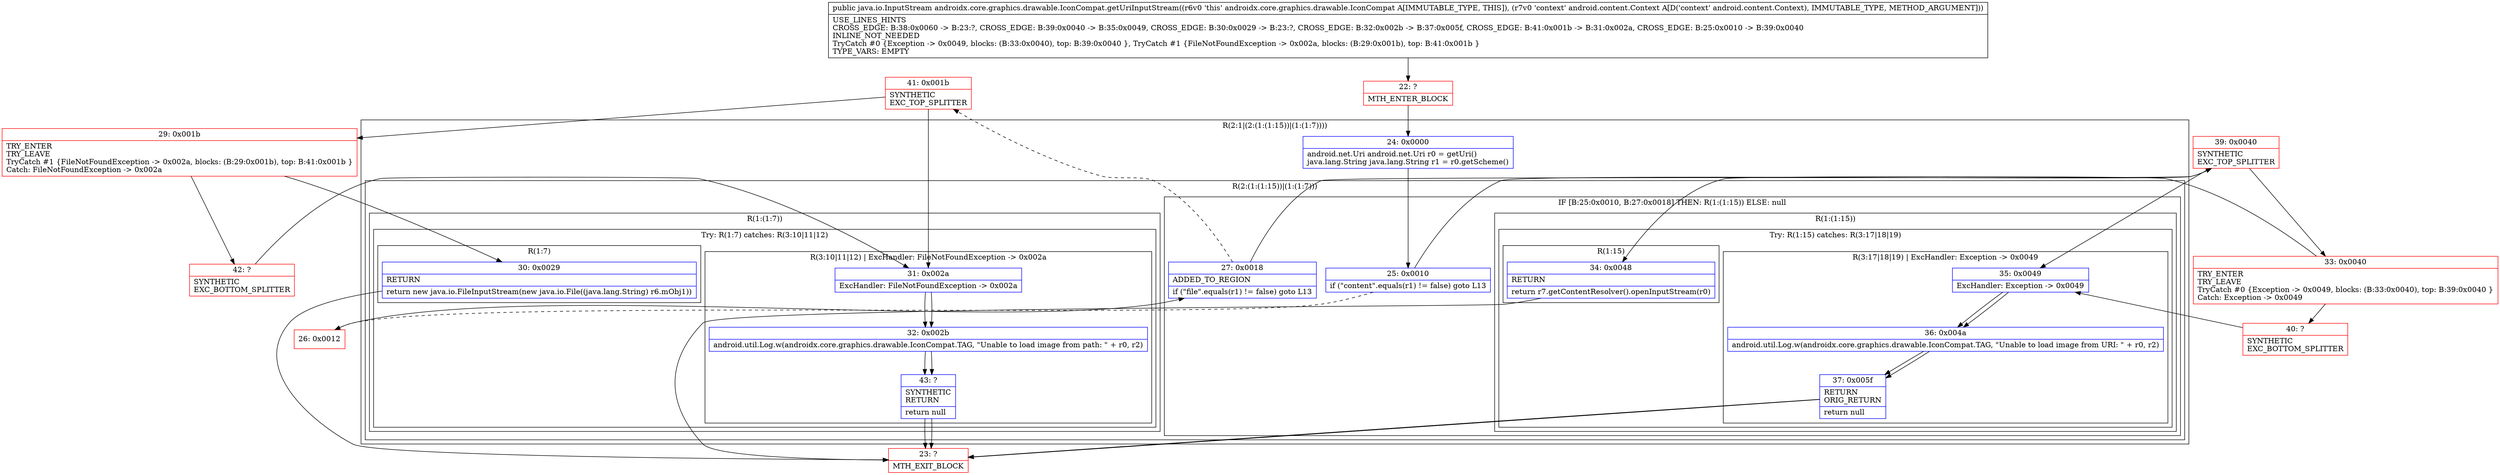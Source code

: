 digraph "CFG forandroidx.core.graphics.drawable.IconCompat.getUriInputStream(Landroid\/content\/Context;)Ljava\/io\/InputStream;" {
subgraph cluster_Region_1216499499 {
label = "R(2:1|(2:(1:(1:15))|(1:(1:7))))";
node [shape=record,color=blue];
Node_24 [shape=record,label="{24\:\ 0x0000|android.net.Uri android.net.Uri r0 = getUri()\ljava.lang.String java.lang.String r1 = r0.getScheme()\l}"];
subgraph cluster_Region_1468442019 {
label = "R(2:(1:(1:15))|(1:(1:7)))";
node [shape=record,color=blue];
subgraph cluster_IfRegion_292908001 {
label = "IF [B:25:0x0010, B:27:0x0018] THEN: R(1:(1:15)) ELSE: null";
node [shape=record,color=blue];
Node_25 [shape=record,label="{25\:\ 0x0010|if (\"content\".equals(r1) != false) goto L13\l}"];
Node_27 [shape=record,label="{27\:\ 0x0018|ADDED_TO_REGION\l|if (\"file\".equals(r1) != false) goto L13\l}"];
subgraph cluster_Region_350551005 {
label = "R(1:(1:15))";
node [shape=record,color=blue];
subgraph cluster_TryCatchRegion_1921937394 {
label = "Try: R(1:15) catches: R(3:17|18|19)";
node [shape=record,color=blue];
subgraph cluster_Region_1127271096 {
label = "R(1:15)";
node [shape=record,color=blue];
Node_34 [shape=record,label="{34\:\ 0x0048|RETURN\l|return r7.getContentResolver().openInputStream(r0)\l}"];
}
subgraph cluster_Region_1967214965 {
label = "R(3:17|18|19) | ExcHandler: Exception \-\> 0x0049\l";
node [shape=record,color=blue];
Node_35 [shape=record,label="{35\:\ 0x0049|ExcHandler: Exception \-\> 0x0049\l}"];
Node_36 [shape=record,label="{36\:\ 0x004a|android.util.Log.w(androidx.core.graphics.drawable.IconCompat.TAG, \"Unable to load image from URI: \" + r0, r2)\l}"];
Node_37 [shape=record,label="{37\:\ 0x005f|RETURN\lORIG_RETURN\l|return null\l}"];
}
}
}
}
subgraph cluster_Region_1929144853 {
label = "R(1:(1:7))";
node [shape=record,color=blue];
subgraph cluster_TryCatchRegion_271938132 {
label = "Try: R(1:7) catches: R(3:10|11|12)";
node [shape=record,color=blue];
subgraph cluster_Region_591157660 {
label = "R(1:7)";
node [shape=record,color=blue];
Node_30 [shape=record,label="{30\:\ 0x0029|RETURN\l|return new java.io.FileInputStream(new java.io.File((java.lang.String) r6.mObj1))\l}"];
}
subgraph cluster_Region_1272225447 {
label = "R(3:10|11|12) | ExcHandler: FileNotFoundException \-\> 0x002a\l";
node [shape=record,color=blue];
Node_31 [shape=record,label="{31\:\ 0x002a|ExcHandler: FileNotFoundException \-\> 0x002a\l}"];
Node_32 [shape=record,label="{32\:\ 0x002b|android.util.Log.w(androidx.core.graphics.drawable.IconCompat.TAG, \"Unable to load image from path: \" + r0, r2)\l}"];
Node_43 [shape=record,label="{43\:\ ?|SYNTHETIC\lRETURN\l|return null\l}"];
}
}
}
}
}
subgraph cluster_Region_1272225447 {
label = "R(3:10|11|12) | ExcHandler: FileNotFoundException \-\> 0x002a\l";
node [shape=record,color=blue];
Node_31 [shape=record,label="{31\:\ 0x002a|ExcHandler: FileNotFoundException \-\> 0x002a\l}"];
Node_32 [shape=record,label="{32\:\ 0x002b|android.util.Log.w(androidx.core.graphics.drawable.IconCompat.TAG, \"Unable to load image from path: \" + r0, r2)\l}"];
Node_43 [shape=record,label="{43\:\ ?|SYNTHETIC\lRETURN\l|return null\l}"];
}
subgraph cluster_Region_1967214965 {
label = "R(3:17|18|19) | ExcHandler: Exception \-\> 0x0049\l";
node [shape=record,color=blue];
Node_35 [shape=record,label="{35\:\ 0x0049|ExcHandler: Exception \-\> 0x0049\l}"];
Node_36 [shape=record,label="{36\:\ 0x004a|android.util.Log.w(androidx.core.graphics.drawable.IconCompat.TAG, \"Unable to load image from URI: \" + r0, r2)\l}"];
Node_37 [shape=record,label="{37\:\ 0x005f|RETURN\lORIG_RETURN\l|return null\l}"];
}
Node_22 [shape=record,color=red,label="{22\:\ ?|MTH_ENTER_BLOCK\l}"];
Node_26 [shape=record,color=red,label="{26\:\ 0x0012}"];
Node_41 [shape=record,color=red,label="{41\:\ 0x001b|SYNTHETIC\lEXC_TOP_SPLITTER\l}"];
Node_29 [shape=record,color=red,label="{29\:\ 0x001b|TRY_ENTER\lTRY_LEAVE\lTryCatch #1 \{FileNotFoundException \-\> 0x002a, blocks: (B:29:0x001b), top: B:41:0x001b \}\lCatch: FileNotFoundException \-\> 0x002a\l}"];
Node_23 [shape=record,color=red,label="{23\:\ ?|MTH_EXIT_BLOCK\l}"];
Node_42 [shape=record,color=red,label="{42\:\ ?|SYNTHETIC\lEXC_BOTTOM_SPLITTER\l}"];
Node_39 [shape=record,color=red,label="{39\:\ 0x0040|SYNTHETIC\lEXC_TOP_SPLITTER\l}"];
Node_33 [shape=record,color=red,label="{33\:\ 0x0040|TRY_ENTER\lTRY_LEAVE\lTryCatch #0 \{Exception \-\> 0x0049, blocks: (B:33:0x0040), top: B:39:0x0040 \}\lCatch: Exception \-\> 0x0049\l}"];
Node_40 [shape=record,color=red,label="{40\:\ ?|SYNTHETIC\lEXC_BOTTOM_SPLITTER\l}"];
MethodNode[shape=record,label="{public java.io.InputStream androidx.core.graphics.drawable.IconCompat.getUriInputStream((r6v0 'this' androidx.core.graphics.drawable.IconCompat A[IMMUTABLE_TYPE, THIS]), (r7v0 'context' android.content.Context A[D('context' android.content.Context), IMMUTABLE_TYPE, METHOD_ARGUMENT]))  | USE_LINES_HINTS\lCROSS_EDGE: B:38:0x0060 \-\> B:23:?, CROSS_EDGE: B:39:0x0040 \-\> B:35:0x0049, CROSS_EDGE: B:30:0x0029 \-\> B:23:?, CROSS_EDGE: B:32:0x002b \-\> B:37:0x005f, CROSS_EDGE: B:41:0x001b \-\> B:31:0x002a, CROSS_EDGE: B:25:0x0010 \-\> B:39:0x0040\lINLINE_NOT_NEEDED\lTryCatch #0 \{Exception \-\> 0x0049, blocks: (B:33:0x0040), top: B:39:0x0040 \}, TryCatch #1 \{FileNotFoundException \-\> 0x002a, blocks: (B:29:0x001b), top: B:41:0x001b \}\lTYPE_VARS: EMPTY\l}"];
MethodNode -> Node_22;Node_24 -> Node_25;
Node_25 -> Node_26[style=dashed];
Node_25 -> Node_39;
Node_27 -> Node_39;
Node_27 -> Node_41[style=dashed];
Node_34 -> Node_23;
Node_35 -> Node_36;
Node_36 -> Node_37;
Node_37 -> Node_23;
Node_30 -> Node_23;
Node_31 -> Node_32;
Node_32 -> Node_43;
Node_43 -> Node_23;
Node_31 -> Node_32;
Node_32 -> Node_43;
Node_43 -> Node_23;
Node_35 -> Node_36;
Node_36 -> Node_37;
Node_37 -> Node_23;
Node_22 -> Node_24;
Node_26 -> Node_27;
Node_41 -> Node_29;
Node_41 -> Node_31;
Node_29 -> Node_30;
Node_29 -> Node_42;
Node_42 -> Node_31;
Node_39 -> Node_33;
Node_39 -> Node_35;
Node_33 -> Node_34;
Node_33 -> Node_40;
Node_40 -> Node_35;
}

